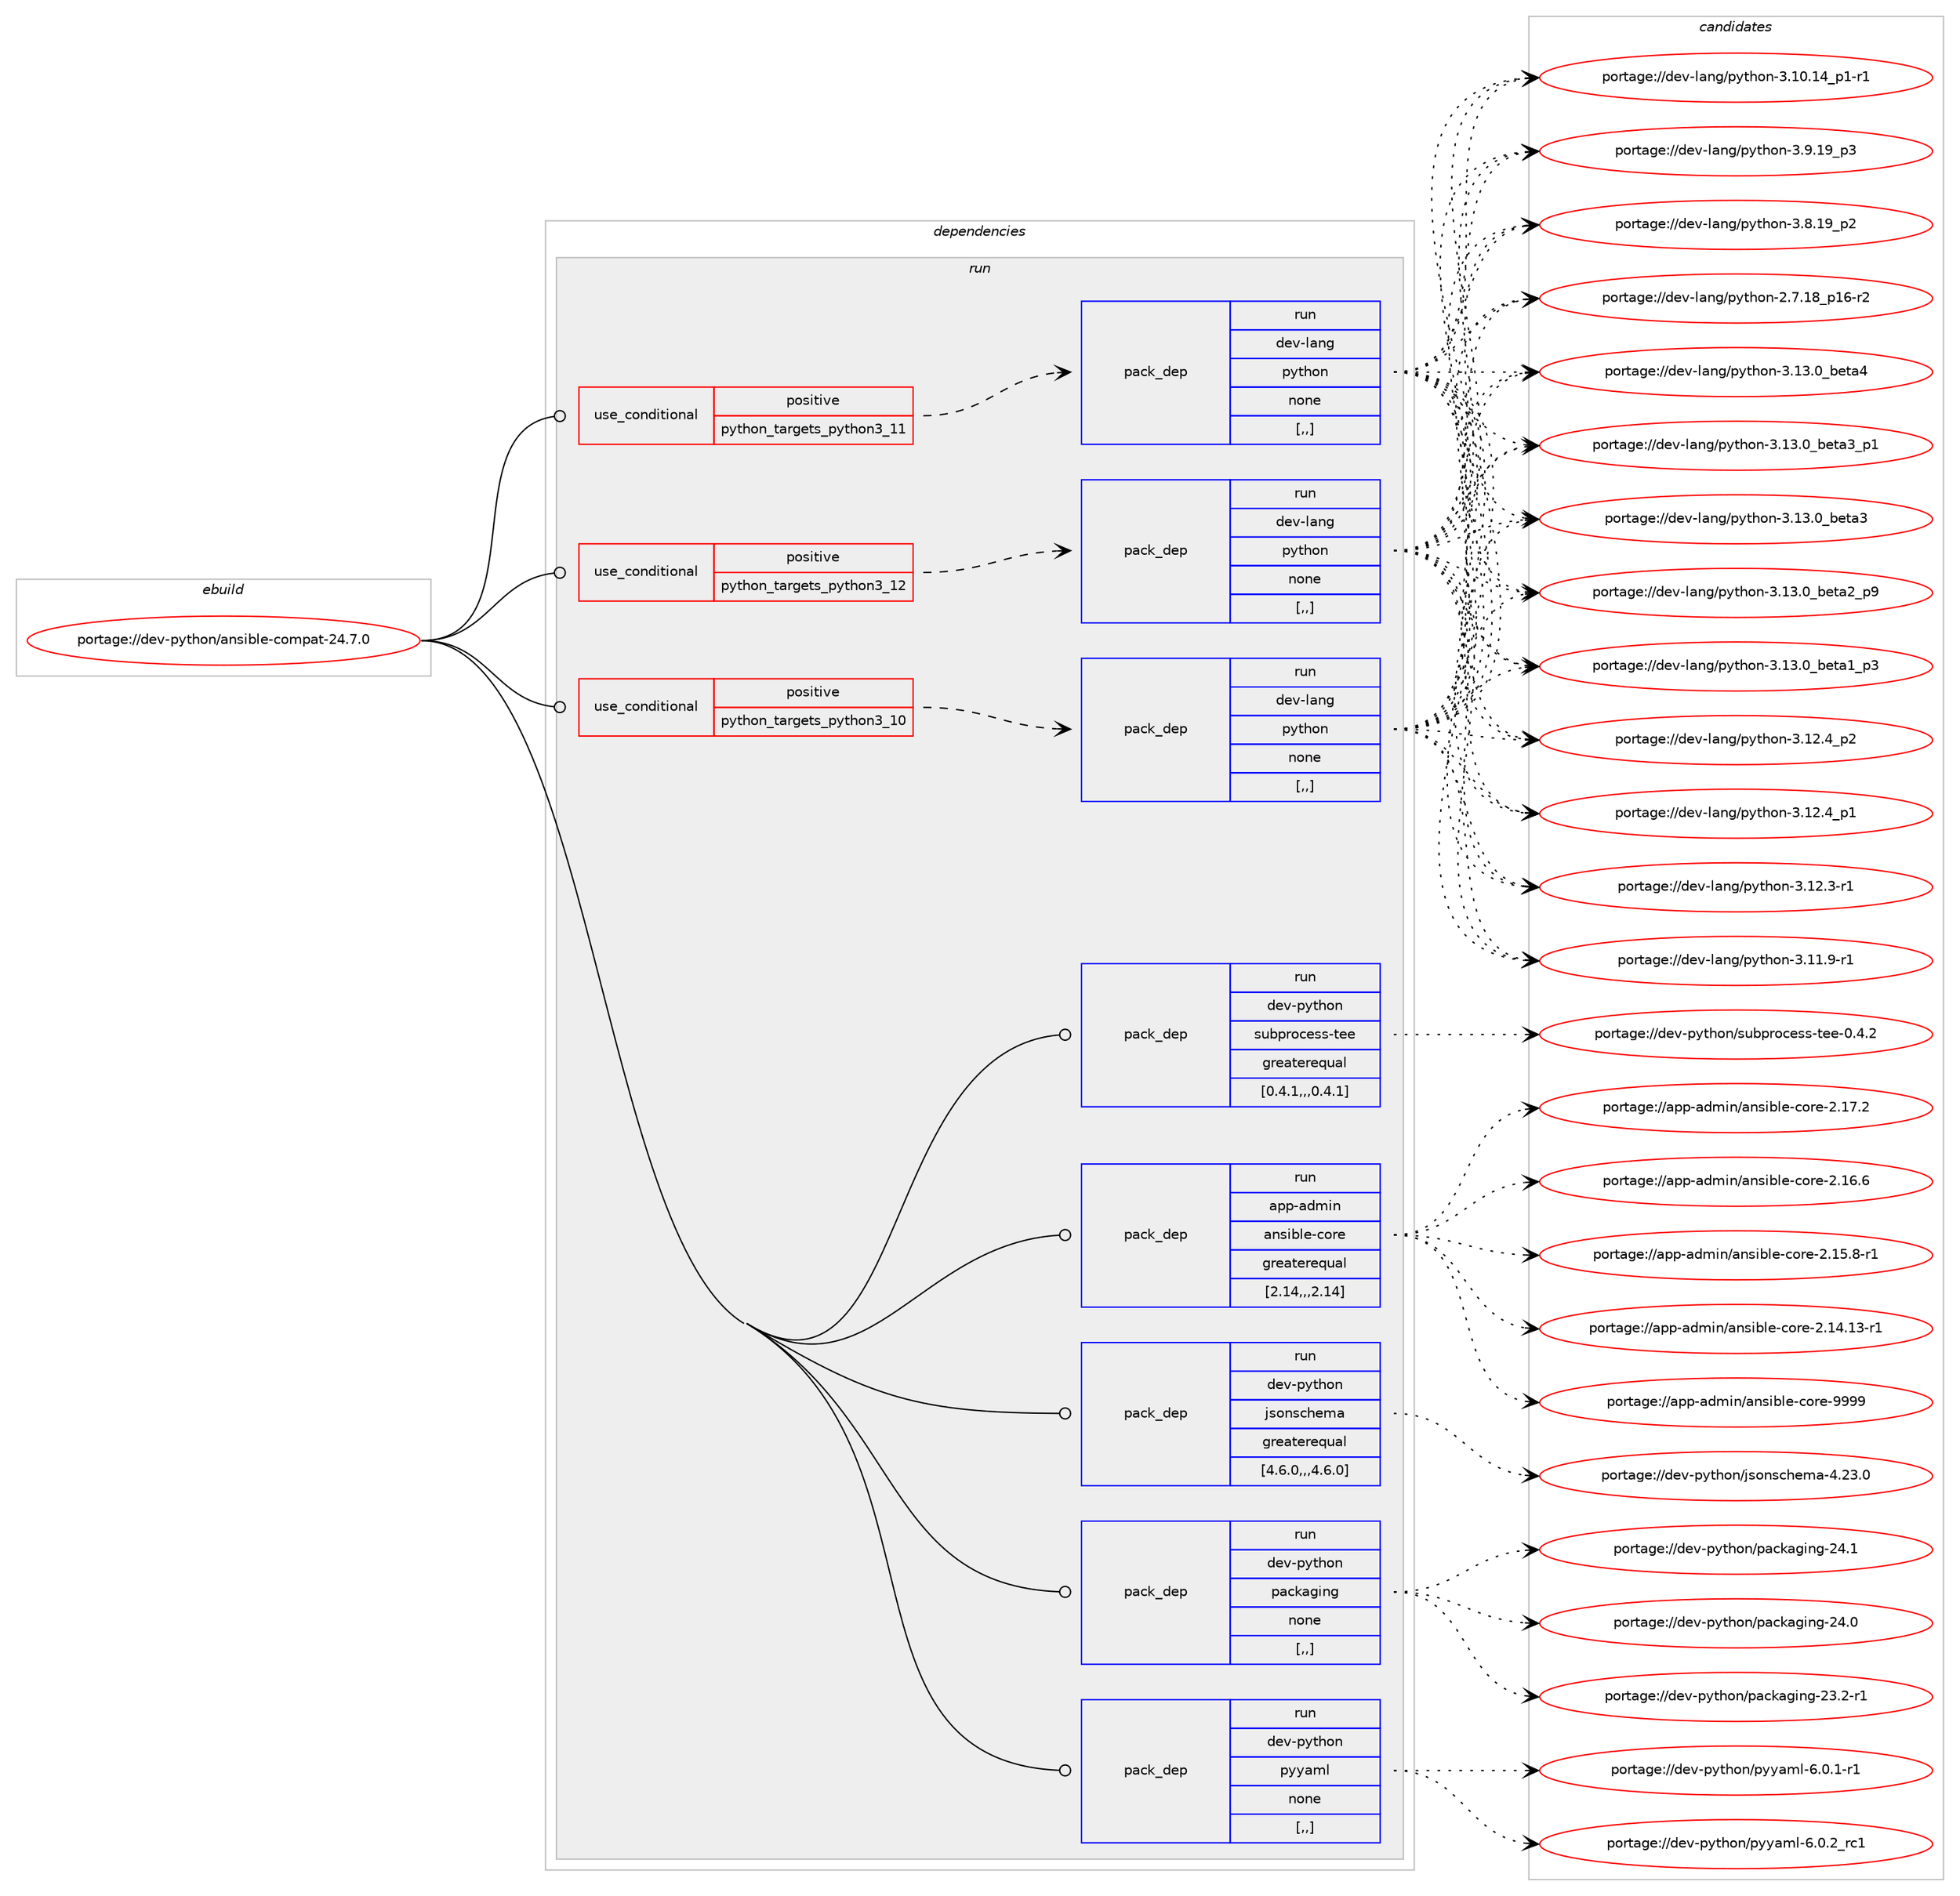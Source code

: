 digraph prolog {

# *************
# Graph options
# *************

newrank=true;
concentrate=true;
compound=true;
graph [rankdir=LR,fontname=Helvetica,fontsize=10,ranksep=1.5];#, ranksep=2.5, nodesep=0.2];
edge  [arrowhead=vee];
node  [fontname=Helvetica,fontsize=10];

# **********
# The ebuild
# **********

subgraph cluster_leftcol {
color=gray;
label=<<i>ebuild</i>>;
id [label="portage://dev-python/ansible-compat-24.7.0", color=red, width=4, href="../dev-python/ansible-compat-24.7.0.svg"];
}

# ****************
# The dependencies
# ****************

subgraph cluster_midcol {
color=gray;
label=<<i>dependencies</i>>;
subgraph cluster_compile {
fillcolor="#eeeeee";
style=filled;
label=<<i>compile</i>>;
}
subgraph cluster_compileandrun {
fillcolor="#eeeeee";
style=filled;
label=<<i>compile and run</i>>;
}
subgraph cluster_run {
fillcolor="#eeeeee";
style=filled;
label=<<i>run</i>>;
subgraph cond31001 {
dependency142233 [label=<<TABLE BORDER="0" CELLBORDER="1" CELLSPACING="0" CELLPADDING="4"><TR><TD ROWSPAN="3" CELLPADDING="10">use_conditional</TD></TR><TR><TD>positive</TD></TR><TR><TD>python_targets_python3_10</TD></TR></TABLE>>, shape=none, color=red];
subgraph pack109988 {
dependency142234 [label=<<TABLE BORDER="0" CELLBORDER="1" CELLSPACING="0" CELLPADDING="4" WIDTH="220"><TR><TD ROWSPAN="6" CELLPADDING="30">pack_dep</TD></TR><TR><TD WIDTH="110">run</TD></TR><TR><TD>dev-lang</TD></TR><TR><TD>python</TD></TR><TR><TD>none</TD></TR><TR><TD>[,,]</TD></TR></TABLE>>, shape=none, color=blue];
}
dependency142233:e -> dependency142234:w [weight=20,style="dashed",arrowhead="vee"];
}
id:e -> dependency142233:w [weight=20,style="solid",arrowhead="odot"];
subgraph cond31002 {
dependency142235 [label=<<TABLE BORDER="0" CELLBORDER="1" CELLSPACING="0" CELLPADDING="4"><TR><TD ROWSPAN="3" CELLPADDING="10">use_conditional</TD></TR><TR><TD>positive</TD></TR><TR><TD>python_targets_python3_11</TD></TR></TABLE>>, shape=none, color=red];
subgraph pack109989 {
dependency142236 [label=<<TABLE BORDER="0" CELLBORDER="1" CELLSPACING="0" CELLPADDING="4" WIDTH="220"><TR><TD ROWSPAN="6" CELLPADDING="30">pack_dep</TD></TR><TR><TD WIDTH="110">run</TD></TR><TR><TD>dev-lang</TD></TR><TR><TD>python</TD></TR><TR><TD>none</TD></TR><TR><TD>[,,]</TD></TR></TABLE>>, shape=none, color=blue];
}
dependency142235:e -> dependency142236:w [weight=20,style="dashed",arrowhead="vee"];
}
id:e -> dependency142235:w [weight=20,style="solid",arrowhead="odot"];
subgraph cond31003 {
dependency142237 [label=<<TABLE BORDER="0" CELLBORDER="1" CELLSPACING="0" CELLPADDING="4"><TR><TD ROWSPAN="3" CELLPADDING="10">use_conditional</TD></TR><TR><TD>positive</TD></TR><TR><TD>python_targets_python3_12</TD></TR></TABLE>>, shape=none, color=red];
subgraph pack109990 {
dependency142238 [label=<<TABLE BORDER="0" CELLBORDER="1" CELLSPACING="0" CELLPADDING="4" WIDTH="220"><TR><TD ROWSPAN="6" CELLPADDING="30">pack_dep</TD></TR><TR><TD WIDTH="110">run</TD></TR><TR><TD>dev-lang</TD></TR><TR><TD>python</TD></TR><TR><TD>none</TD></TR><TR><TD>[,,]</TD></TR></TABLE>>, shape=none, color=blue];
}
dependency142237:e -> dependency142238:w [weight=20,style="dashed",arrowhead="vee"];
}
id:e -> dependency142237:w [weight=20,style="solid",arrowhead="odot"];
subgraph pack109991 {
dependency142239 [label=<<TABLE BORDER="0" CELLBORDER="1" CELLSPACING="0" CELLPADDING="4" WIDTH="220"><TR><TD ROWSPAN="6" CELLPADDING="30">pack_dep</TD></TR><TR><TD WIDTH="110">run</TD></TR><TR><TD>app-admin</TD></TR><TR><TD>ansible-core</TD></TR><TR><TD>greaterequal</TD></TR><TR><TD>[2.14,,,2.14]</TD></TR></TABLE>>, shape=none, color=blue];
}
id:e -> dependency142239:w [weight=20,style="solid",arrowhead="odot"];
subgraph pack109992 {
dependency142240 [label=<<TABLE BORDER="0" CELLBORDER="1" CELLSPACING="0" CELLPADDING="4" WIDTH="220"><TR><TD ROWSPAN="6" CELLPADDING="30">pack_dep</TD></TR><TR><TD WIDTH="110">run</TD></TR><TR><TD>dev-python</TD></TR><TR><TD>jsonschema</TD></TR><TR><TD>greaterequal</TD></TR><TR><TD>[4.6.0,,,4.6.0]</TD></TR></TABLE>>, shape=none, color=blue];
}
id:e -> dependency142240:w [weight=20,style="solid",arrowhead="odot"];
subgraph pack109993 {
dependency142241 [label=<<TABLE BORDER="0" CELLBORDER="1" CELLSPACING="0" CELLPADDING="4" WIDTH="220"><TR><TD ROWSPAN="6" CELLPADDING="30">pack_dep</TD></TR><TR><TD WIDTH="110">run</TD></TR><TR><TD>dev-python</TD></TR><TR><TD>packaging</TD></TR><TR><TD>none</TD></TR><TR><TD>[,,]</TD></TR></TABLE>>, shape=none, color=blue];
}
id:e -> dependency142241:w [weight=20,style="solid",arrowhead="odot"];
subgraph pack109994 {
dependency142242 [label=<<TABLE BORDER="0" CELLBORDER="1" CELLSPACING="0" CELLPADDING="4" WIDTH="220"><TR><TD ROWSPAN="6" CELLPADDING="30">pack_dep</TD></TR><TR><TD WIDTH="110">run</TD></TR><TR><TD>dev-python</TD></TR><TR><TD>pyyaml</TD></TR><TR><TD>none</TD></TR><TR><TD>[,,]</TD></TR></TABLE>>, shape=none, color=blue];
}
id:e -> dependency142242:w [weight=20,style="solid",arrowhead="odot"];
subgraph pack109995 {
dependency142243 [label=<<TABLE BORDER="0" CELLBORDER="1" CELLSPACING="0" CELLPADDING="4" WIDTH="220"><TR><TD ROWSPAN="6" CELLPADDING="30">pack_dep</TD></TR><TR><TD WIDTH="110">run</TD></TR><TR><TD>dev-python</TD></TR><TR><TD>subprocess-tee</TD></TR><TR><TD>greaterequal</TD></TR><TR><TD>[0.4.1,,,0.4.1]</TD></TR></TABLE>>, shape=none, color=blue];
}
id:e -> dependency142243:w [weight=20,style="solid",arrowhead="odot"];
}
}

# **************
# The candidates
# **************

subgraph cluster_choices {
rank=same;
color=gray;
label=<<i>candidates</i>>;

subgraph choice109988 {
color=black;
nodesep=1;
choice1001011184510897110103471121211161041111104551464951464895981011169752 [label="portage://dev-lang/python-3.13.0_beta4", color=red, width=4,href="../dev-lang/python-3.13.0_beta4.svg"];
choice10010111845108971101034711212111610411111045514649514648959810111697519511249 [label="portage://dev-lang/python-3.13.0_beta3_p1", color=red, width=4,href="../dev-lang/python-3.13.0_beta3_p1.svg"];
choice1001011184510897110103471121211161041111104551464951464895981011169751 [label="portage://dev-lang/python-3.13.0_beta3", color=red, width=4,href="../dev-lang/python-3.13.0_beta3.svg"];
choice10010111845108971101034711212111610411111045514649514648959810111697509511257 [label="portage://dev-lang/python-3.13.0_beta2_p9", color=red, width=4,href="../dev-lang/python-3.13.0_beta2_p9.svg"];
choice10010111845108971101034711212111610411111045514649514648959810111697499511251 [label="portage://dev-lang/python-3.13.0_beta1_p3", color=red, width=4,href="../dev-lang/python-3.13.0_beta1_p3.svg"];
choice100101118451089711010347112121116104111110455146495046529511250 [label="portage://dev-lang/python-3.12.4_p2", color=red, width=4,href="../dev-lang/python-3.12.4_p2.svg"];
choice100101118451089711010347112121116104111110455146495046529511249 [label="portage://dev-lang/python-3.12.4_p1", color=red, width=4,href="../dev-lang/python-3.12.4_p1.svg"];
choice100101118451089711010347112121116104111110455146495046514511449 [label="portage://dev-lang/python-3.12.3-r1", color=red, width=4,href="../dev-lang/python-3.12.3-r1.svg"];
choice100101118451089711010347112121116104111110455146494946574511449 [label="portage://dev-lang/python-3.11.9-r1", color=red, width=4,href="../dev-lang/python-3.11.9-r1.svg"];
choice100101118451089711010347112121116104111110455146494846495295112494511449 [label="portage://dev-lang/python-3.10.14_p1-r1", color=red, width=4,href="../dev-lang/python-3.10.14_p1-r1.svg"];
choice100101118451089711010347112121116104111110455146574649579511251 [label="portage://dev-lang/python-3.9.19_p3", color=red, width=4,href="../dev-lang/python-3.9.19_p3.svg"];
choice100101118451089711010347112121116104111110455146564649579511250 [label="portage://dev-lang/python-3.8.19_p2", color=red, width=4,href="../dev-lang/python-3.8.19_p2.svg"];
choice100101118451089711010347112121116104111110455046554649569511249544511450 [label="portage://dev-lang/python-2.7.18_p16-r2", color=red, width=4,href="../dev-lang/python-2.7.18_p16-r2.svg"];
dependency142234:e -> choice1001011184510897110103471121211161041111104551464951464895981011169752:w [style=dotted,weight="100"];
dependency142234:e -> choice10010111845108971101034711212111610411111045514649514648959810111697519511249:w [style=dotted,weight="100"];
dependency142234:e -> choice1001011184510897110103471121211161041111104551464951464895981011169751:w [style=dotted,weight="100"];
dependency142234:e -> choice10010111845108971101034711212111610411111045514649514648959810111697509511257:w [style=dotted,weight="100"];
dependency142234:e -> choice10010111845108971101034711212111610411111045514649514648959810111697499511251:w [style=dotted,weight="100"];
dependency142234:e -> choice100101118451089711010347112121116104111110455146495046529511250:w [style=dotted,weight="100"];
dependency142234:e -> choice100101118451089711010347112121116104111110455146495046529511249:w [style=dotted,weight="100"];
dependency142234:e -> choice100101118451089711010347112121116104111110455146495046514511449:w [style=dotted,weight="100"];
dependency142234:e -> choice100101118451089711010347112121116104111110455146494946574511449:w [style=dotted,weight="100"];
dependency142234:e -> choice100101118451089711010347112121116104111110455146494846495295112494511449:w [style=dotted,weight="100"];
dependency142234:e -> choice100101118451089711010347112121116104111110455146574649579511251:w [style=dotted,weight="100"];
dependency142234:e -> choice100101118451089711010347112121116104111110455146564649579511250:w [style=dotted,weight="100"];
dependency142234:e -> choice100101118451089711010347112121116104111110455046554649569511249544511450:w [style=dotted,weight="100"];
}
subgraph choice109989 {
color=black;
nodesep=1;
choice1001011184510897110103471121211161041111104551464951464895981011169752 [label="portage://dev-lang/python-3.13.0_beta4", color=red, width=4,href="../dev-lang/python-3.13.0_beta4.svg"];
choice10010111845108971101034711212111610411111045514649514648959810111697519511249 [label="portage://dev-lang/python-3.13.0_beta3_p1", color=red, width=4,href="../dev-lang/python-3.13.0_beta3_p1.svg"];
choice1001011184510897110103471121211161041111104551464951464895981011169751 [label="portage://dev-lang/python-3.13.0_beta3", color=red, width=4,href="../dev-lang/python-3.13.0_beta3.svg"];
choice10010111845108971101034711212111610411111045514649514648959810111697509511257 [label="portage://dev-lang/python-3.13.0_beta2_p9", color=red, width=4,href="../dev-lang/python-3.13.0_beta2_p9.svg"];
choice10010111845108971101034711212111610411111045514649514648959810111697499511251 [label="portage://dev-lang/python-3.13.0_beta1_p3", color=red, width=4,href="../dev-lang/python-3.13.0_beta1_p3.svg"];
choice100101118451089711010347112121116104111110455146495046529511250 [label="portage://dev-lang/python-3.12.4_p2", color=red, width=4,href="../dev-lang/python-3.12.4_p2.svg"];
choice100101118451089711010347112121116104111110455146495046529511249 [label="portage://dev-lang/python-3.12.4_p1", color=red, width=4,href="../dev-lang/python-3.12.4_p1.svg"];
choice100101118451089711010347112121116104111110455146495046514511449 [label="portage://dev-lang/python-3.12.3-r1", color=red, width=4,href="../dev-lang/python-3.12.3-r1.svg"];
choice100101118451089711010347112121116104111110455146494946574511449 [label="portage://dev-lang/python-3.11.9-r1", color=red, width=4,href="../dev-lang/python-3.11.9-r1.svg"];
choice100101118451089711010347112121116104111110455146494846495295112494511449 [label="portage://dev-lang/python-3.10.14_p1-r1", color=red, width=4,href="../dev-lang/python-3.10.14_p1-r1.svg"];
choice100101118451089711010347112121116104111110455146574649579511251 [label="portage://dev-lang/python-3.9.19_p3", color=red, width=4,href="../dev-lang/python-3.9.19_p3.svg"];
choice100101118451089711010347112121116104111110455146564649579511250 [label="portage://dev-lang/python-3.8.19_p2", color=red, width=4,href="../dev-lang/python-3.8.19_p2.svg"];
choice100101118451089711010347112121116104111110455046554649569511249544511450 [label="portage://dev-lang/python-2.7.18_p16-r2", color=red, width=4,href="../dev-lang/python-2.7.18_p16-r2.svg"];
dependency142236:e -> choice1001011184510897110103471121211161041111104551464951464895981011169752:w [style=dotted,weight="100"];
dependency142236:e -> choice10010111845108971101034711212111610411111045514649514648959810111697519511249:w [style=dotted,weight="100"];
dependency142236:e -> choice1001011184510897110103471121211161041111104551464951464895981011169751:w [style=dotted,weight="100"];
dependency142236:e -> choice10010111845108971101034711212111610411111045514649514648959810111697509511257:w [style=dotted,weight="100"];
dependency142236:e -> choice10010111845108971101034711212111610411111045514649514648959810111697499511251:w [style=dotted,weight="100"];
dependency142236:e -> choice100101118451089711010347112121116104111110455146495046529511250:w [style=dotted,weight="100"];
dependency142236:e -> choice100101118451089711010347112121116104111110455146495046529511249:w [style=dotted,weight="100"];
dependency142236:e -> choice100101118451089711010347112121116104111110455146495046514511449:w [style=dotted,weight="100"];
dependency142236:e -> choice100101118451089711010347112121116104111110455146494946574511449:w [style=dotted,weight="100"];
dependency142236:e -> choice100101118451089711010347112121116104111110455146494846495295112494511449:w [style=dotted,weight="100"];
dependency142236:e -> choice100101118451089711010347112121116104111110455146574649579511251:w [style=dotted,weight="100"];
dependency142236:e -> choice100101118451089711010347112121116104111110455146564649579511250:w [style=dotted,weight="100"];
dependency142236:e -> choice100101118451089711010347112121116104111110455046554649569511249544511450:w [style=dotted,weight="100"];
}
subgraph choice109990 {
color=black;
nodesep=1;
choice1001011184510897110103471121211161041111104551464951464895981011169752 [label="portage://dev-lang/python-3.13.0_beta4", color=red, width=4,href="../dev-lang/python-3.13.0_beta4.svg"];
choice10010111845108971101034711212111610411111045514649514648959810111697519511249 [label="portage://dev-lang/python-3.13.0_beta3_p1", color=red, width=4,href="../dev-lang/python-3.13.0_beta3_p1.svg"];
choice1001011184510897110103471121211161041111104551464951464895981011169751 [label="portage://dev-lang/python-3.13.0_beta3", color=red, width=4,href="../dev-lang/python-3.13.0_beta3.svg"];
choice10010111845108971101034711212111610411111045514649514648959810111697509511257 [label="portage://dev-lang/python-3.13.0_beta2_p9", color=red, width=4,href="../dev-lang/python-3.13.0_beta2_p9.svg"];
choice10010111845108971101034711212111610411111045514649514648959810111697499511251 [label="portage://dev-lang/python-3.13.0_beta1_p3", color=red, width=4,href="../dev-lang/python-3.13.0_beta1_p3.svg"];
choice100101118451089711010347112121116104111110455146495046529511250 [label="portage://dev-lang/python-3.12.4_p2", color=red, width=4,href="../dev-lang/python-3.12.4_p2.svg"];
choice100101118451089711010347112121116104111110455146495046529511249 [label="portage://dev-lang/python-3.12.4_p1", color=red, width=4,href="../dev-lang/python-3.12.4_p1.svg"];
choice100101118451089711010347112121116104111110455146495046514511449 [label="portage://dev-lang/python-3.12.3-r1", color=red, width=4,href="../dev-lang/python-3.12.3-r1.svg"];
choice100101118451089711010347112121116104111110455146494946574511449 [label="portage://dev-lang/python-3.11.9-r1", color=red, width=4,href="../dev-lang/python-3.11.9-r1.svg"];
choice100101118451089711010347112121116104111110455146494846495295112494511449 [label="portage://dev-lang/python-3.10.14_p1-r1", color=red, width=4,href="../dev-lang/python-3.10.14_p1-r1.svg"];
choice100101118451089711010347112121116104111110455146574649579511251 [label="portage://dev-lang/python-3.9.19_p3", color=red, width=4,href="../dev-lang/python-3.9.19_p3.svg"];
choice100101118451089711010347112121116104111110455146564649579511250 [label="portage://dev-lang/python-3.8.19_p2", color=red, width=4,href="../dev-lang/python-3.8.19_p2.svg"];
choice100101118451089711010347112121116104111110455046554649569511249544511450 [label="portage://dev-lang/python-2.7.18_p16-r2", color=red, width=4,href="../dev-lang/python-2.7.18_p16-r2.svg"];
dependency142238:e -> choice1001011184510897110103471121211161041111104551464951464895981011169752:w [style=dotted,weight="100"];
dependency142238:e -> choice10010111845108971101034711212111610411111045514649514648959810111697519511249:w [style=dotted,weight="100"];
dependency142238:e -> choice1001011184510897110103471121211161041111104551464951464895981011169751:w [style=dotted,weight="100"];
dependency142238:e -> choice10010111845108971101034711212111610411111045514649514648959810111697509511257:w [style=dotted,weight="100"];
dependency142238:e -> choice10010111845108971101034711212111610411111045514649514648959810111697499511251:w [style=dotted,weight="100"];
dependency142238:e -> choice100101118451089711010347112121116104111110455146495046529511250:w [style=dotted,weight="100"];
dependency142238:e -> choice100101118451089711010347112121116104111110455146495046529511249:w [style=dotted,weight="100"];
dependency142238:e -> choice100101118451089711010347112121116104111110455146495046514511449:w [style=dotted,weight="100"];
dependency142238:e -> choice100101118451089711010347112121116104111110455146494946574511449:w [style=dotted,weight="100"];
dependency142238:e -> choice100101118451089711010347112121116104111110455146494846495295112494511449:w [style=dotted,weight="100"];
dependency142238:e -> choice100101118451089711010347112121116104111110455146574649579511251:w [style=dotted,weight="100"];
dependency142238:e -> choice100101118451089711010347112121116104111110455146564649579511250:w [style=dotted,weight="100"];
dependency142238:e -> choice100101118451089711010347112121116104111110455046554649569511249544511450:w [style=dotted,weight="100"];
}
subgraph choice109991 {
color=black;
nodesep=1;
choice97112112459710010910511047971101151059810810145991111141014557575757 [label="portage://app-admin/ansible-core-9999", color=red, width=4,href="../app-admin/ansible-core-9999.svg"];
choice971121124597100109105110479711011510598108101459911111410145504649554650 [label="portage://app-admin/ansible-core-2.17.2", color=red, width=4,href="../app-admin/ansible-core-2.17.2.svg"];
choice971121124597100109105110479711011510598108101459911111410145504649544654 [label="portage://app-admin/ansible-core-2.16.6", color=red, width=4,href="../app-admin/ansible-core-2.16.6.svg"];
choice9711211245971001091051104797110115105981081014599111114101455046495346564511449 [label="portage://app-admin/ansible-core-2.15.8-r1", color=red, width=4,href="../app-admin/ansible-core-2.15.8-r1.svg"];
choice971121124597100109105110479711011510598108101459911111410145504649524649514511449 [label="portage://app-admin/ansible-core-2.14.13-r1", color=red, width=4,href="../app-admin/ansible-core-2.14.13-r1.svg"];
dependency142239:e -> choice97112112459710010910511047971101151059810810145991111141014557575757:w [style=dotted,weight="100"];
dependency142239:e -> choice971121124597100109105110479711011510598108101459911111410145504649554650:w [style=dotted,weight="100"];
dependency142239:e -> choice971121124597100109105110479711011510598108101459911111410145504649544654:w [style=dotted,weight="100"];
dependency142239:e -> choice9711211245971001091051104797110115105981081014599111114101455046495346564511449:w [style=dotted,weight="100"];
dependency142239:e -> choice971121124597100109105110479711011510598108101459911111410145504649524649514511449:w [style=dotted,weight="100"];
}
subgraph choice109992 {
color=black;
nodesep=1;
choice1001011184511212111610411111047106115111110115991041011099745524650514648 [label="portage://dev-python/jsonschema-4.23.0", color=red, width=4,href="../dev-python/jsonschema-4.23.0.svg"];
dependency142240:e -> choice1001011184511212111610411111047106115111110115991041011099745524650514648:w [style=dotted,weight="100"];
}
subgraph choice109993 {
color=black;
nodesep=1;
choice10010111845112121116104111110471129799107971031051101034550524649 [label="portage://dev-python/packaging-24.1", color=red, width=4,href="../dev-python/packaging-24.1.svg"];
choice10010111845112121116104111110471129799107971031051101034550524648 [label="portage://dev-python/packaging-24.0", color=red, width=4,href="../dev-python/packaging-24.0.svg"];
choice100101118451121211161041111104711297991079710310511010345505146504511449 [label="portage://dev-python/packaging-23.2-r1", color=red, width=4,href="../dev-python/packaging-23.2-r1.svg"];
dependency142241:e -> choice10010111845112121116104111110471129799107971031051101034550524649:w [style=dotted,weight="100"];
dependency142241:e -> choice10010111845112121116104111110471129799107971031051101034550524648:w [style=dotted,weight="100"];
dependency142241:e -> choice100101118451121211161041111104711297991079710310511010345505146504511449:w [style=dotted,weight="100"];
}
subgraph choice109994 {
color=black;
nodesep=1;
choice100101118451121211161041111104711212112197109108455446484650951149949 [label="portage://dev-python/pyyaml-6.0.2_rc1", color=red, width=4,href="../dev-python/pyyaml-6.0.2_rc1.svg"];
choice1001011184511212111610411111047112121121971091084554464846494511449 [label="portage://dev-python/pyyaml-6.0.1-r1", color=red, width=4,href="../dev-python/pyyaml-6.0.1-r1.svg"];
dependency142242:e -> choice100101118451121211161041111104711212112197109108455446484650951149949:w [style=dotted,weight="100"];
dependency142242:e -> choice1001011184511212111610411111047112121121971091084554464846494511449:w [style=dotted,weight="100"];
}
subgraph choice109995 {
color=black;
nodesep=1;
choice1001011184511212111610411111047115117981121141119910111511545116101101454846524650 [label="portage://dev-python/subprocess-tee-0.4.2", color=red, width=4,href="../dev-python/subprocess-tee-0.4.2.svg"];
dependency142243:e -> choice1001011184511212111610411111047115117981121141119910111511545116101101454846524650:w [style=dotted,weight="100"];
}
}

}

